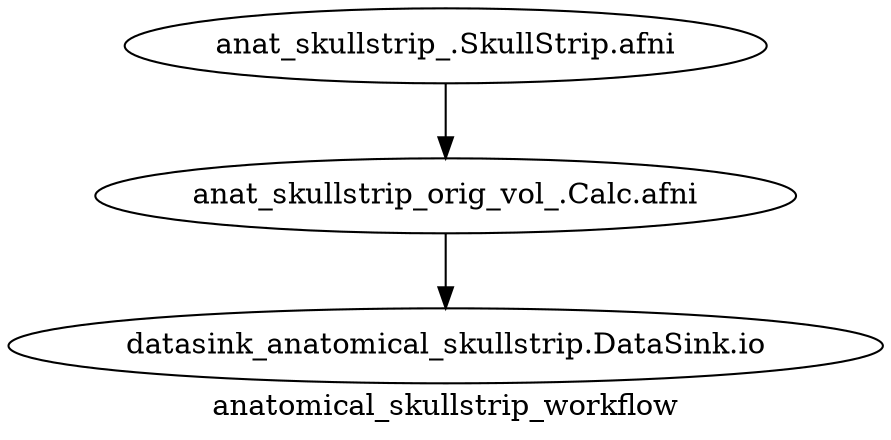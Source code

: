 digraph anatomical_skullstrip_workflow{
  label="anatomical_skullstrip_workflow";
  anatomical_skullstrip_workflow_anat_skullstrip_[label="anat_skullstrip_.SkullStrip.afni"];
  anatomical_skullstrip_workflow_anat_skullstrip_orig_vol_[label="anat_skullstrip_orig_vol_.Calc.afni"];
  anatomical_skullstrip_workflow_datasink_anatomical_skullstrip[label="datasink_anatomical_skullstrip.DataSink.io"];
  anatomical_skullstrip_workflow_anat_skullstrip_ -> anatomical_skullstrip_workflow_anat_skullstrip_orig_vol_;
  anatomical_skullstrip_workflow_anat_skullstrip_orig_vol_ -> anatomical_skullstrip_workflow_datasink_anatomical_skullstrip;
}
